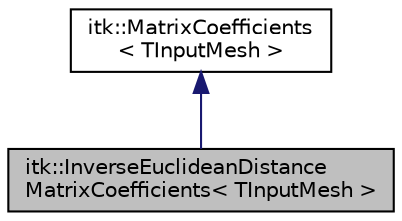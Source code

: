 digraph "itk::InverseEuclideanDistanceMatrixCoefficients&lt; TInputMesh &gt;"
{
 // LATEX_PDF_SIZE
  edge [fontname="Helvetica",fontsize="10",labelfontname="Helvetica",labelfontsize="10"];
  node [fontname="Helvetica",fontsize="10",shape=record];
  Node1 [label="itk::InverseEuclideanDistance\lMatrixCoefficients\< TInputMesh \>",height=0.2,width=0.4,color="black", fillcolor="grey75", style="filled", fontcolor="black",tooltip="Compute a matrix filed with the inverse of the euclidian distance wherever two vertices are connected..."];
  Node2 -> Node1 [dir="back",color="midnightblue",fontsize="10",style="solid",fontname="Helvetica"];
  Node2 [label="itk::MatrixCoefficients\l\< TInputMesh \>",height=0.2,width=0.4,color="black", fillcolor="white", style="filled",URL="$classitk_1_1MatrixCoefficients.html",tooltip="Superclass for all the matrix coefficients computation classes."];
}
